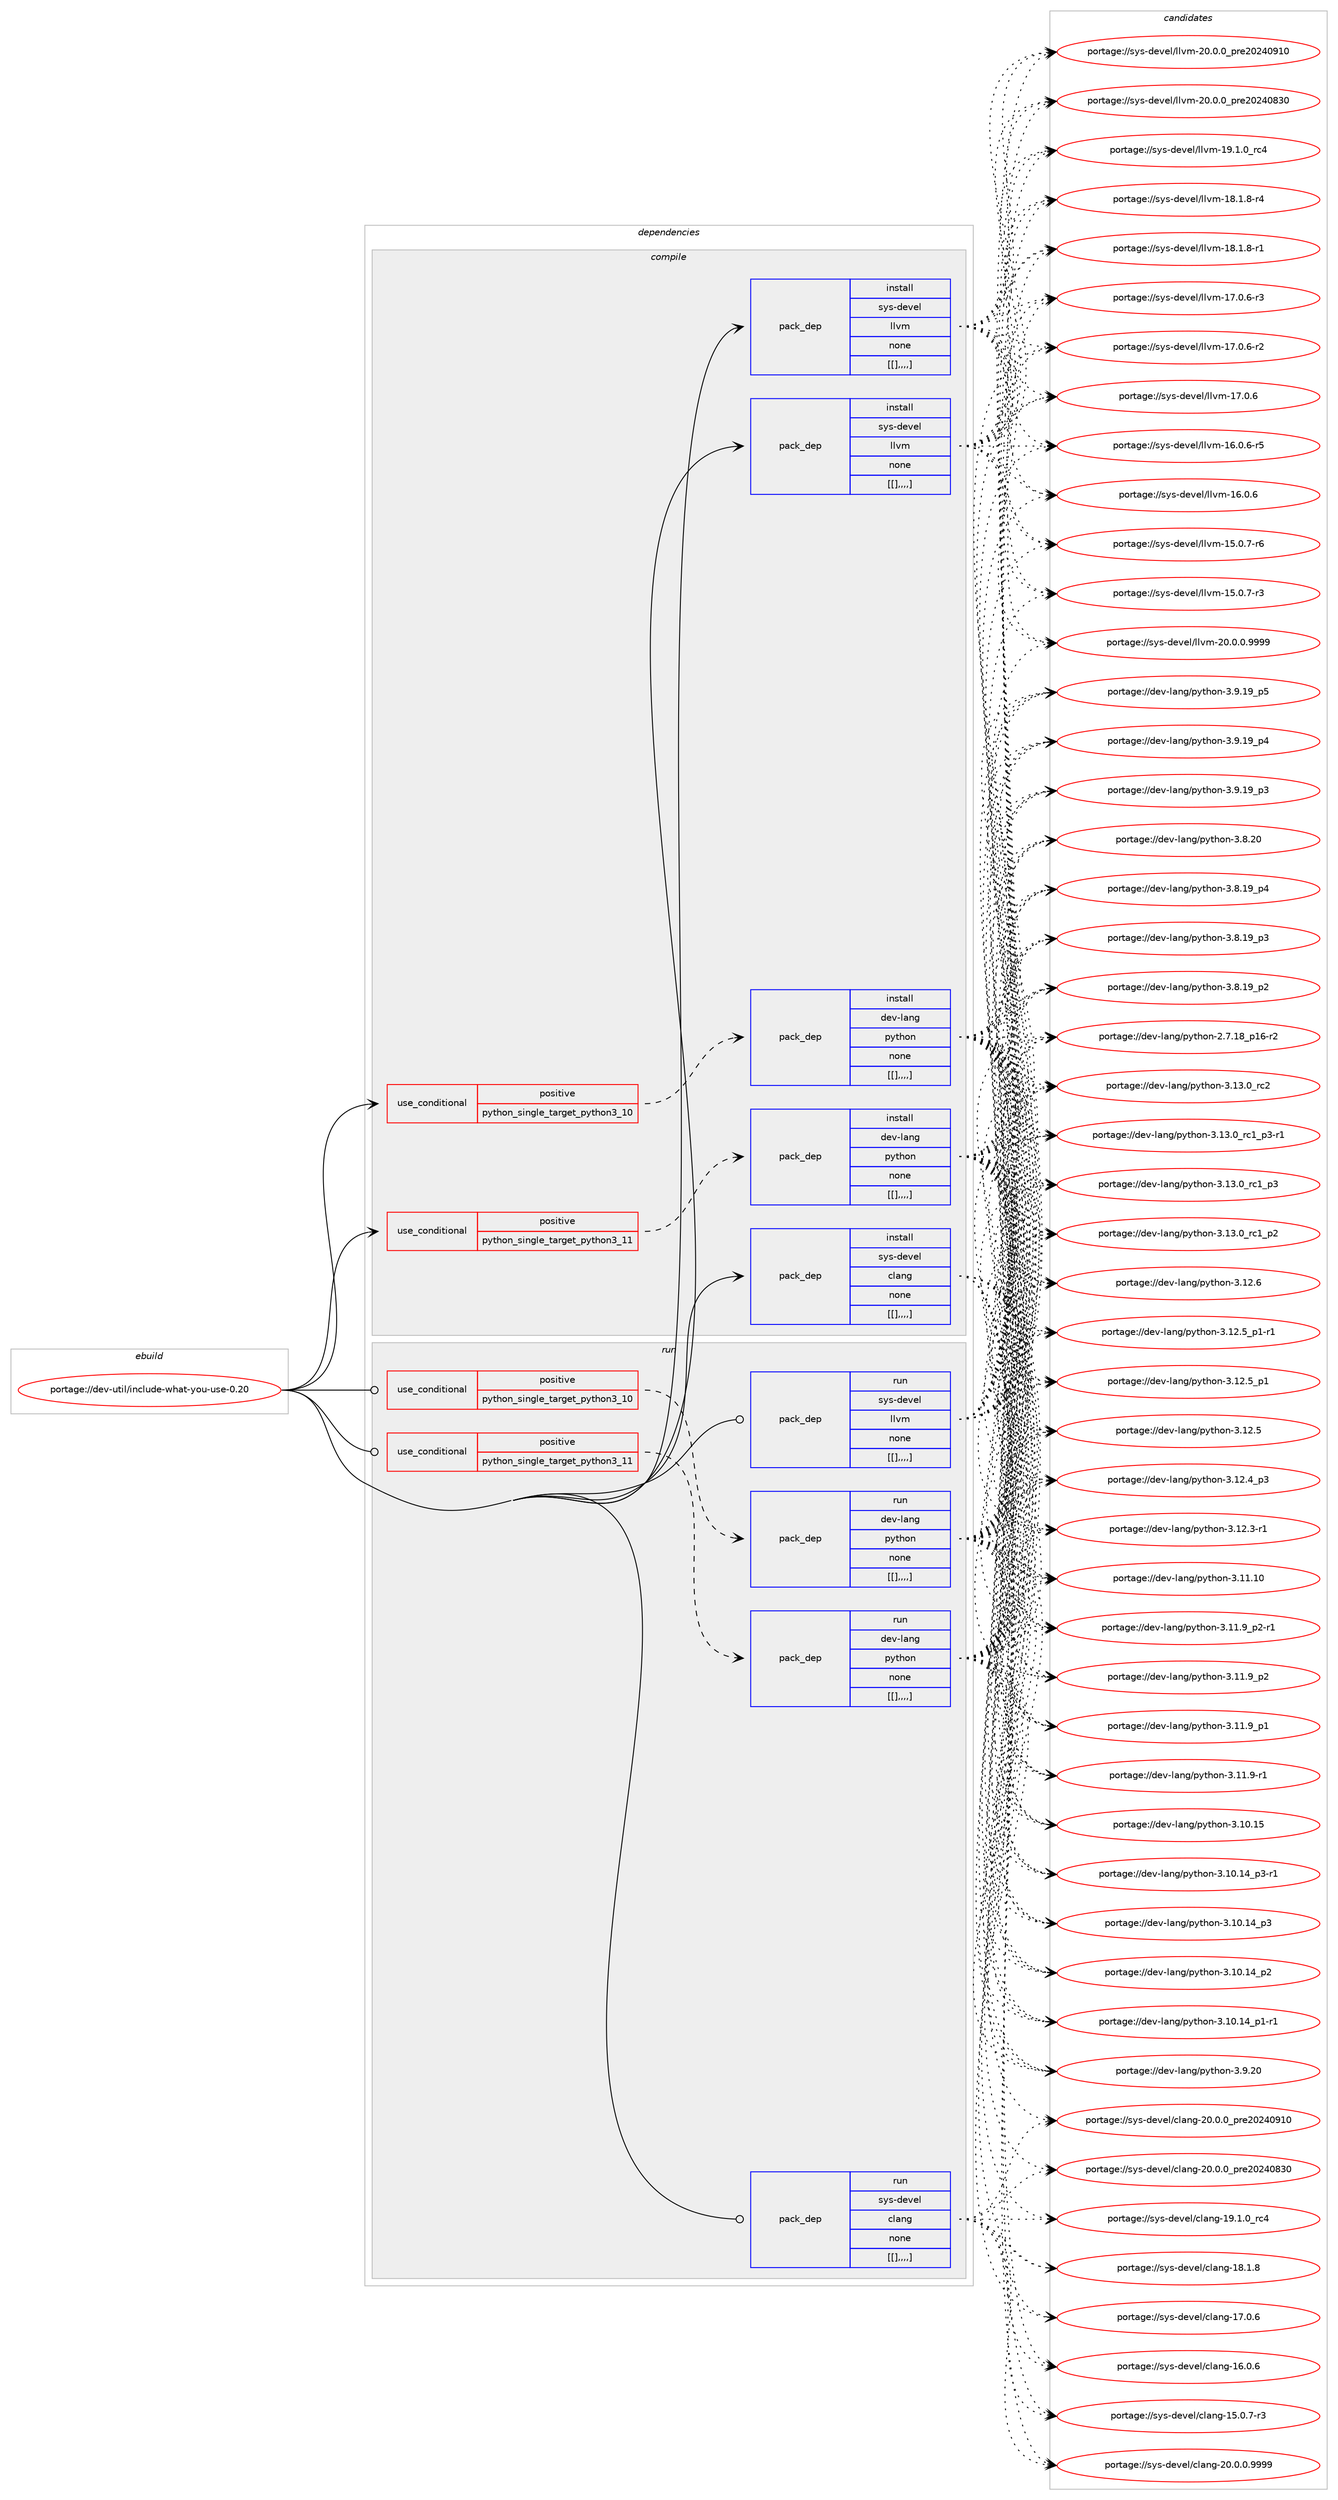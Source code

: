 digraph prolog {

# *************
# Graph options
# *************

newrank=true;
concentrate=true;
compound=true;
graph [rankdir=LR,fontname=Helvetica,fontsize=10,ranksep=1.5];#, ranksep=2.5, nodesep=0.2];
edge  [arrowhead=vee];
node  [fontname=Helvetica,fontsize=10];

# **********
# The ebuild
# **********

subgraph cluster_leftcol {
color=gray;
label=<<i>ebuild</i>>;
id [label="portage://dev-util/include-what-you-use-0.20", color=red, width=4, href="../dev-util/include-what-you-use-0.20.svg"];
}

# ****************
# The dependencies
# ****************

subgraph cluster_midcol {
color=gray;
label=<<i>dependencies</i>>;
subgraph cluster_compile {
fillcolor="#eeeeee";
style=filled;
label=<<i>compile</i>>;
subgraph cond62523 {
dependency219294 [label=<<TABLE BORDER="0" CELLBORDER="1" CELLSPACING="0" CELLPADDING="4"><TR><TD ROWSPAN="3" CELLPADDING="10">use_conditional</TD></TR><TR><TD>positive</TD></TR><TR><TD>python_single_target_python3_10</TD></TR></TABLE>>, shape=none, color=red];
subgraph pack155363 {
dependency219295 [label=<<TABLE BORDER="0" CELLBORDER="1" CELLSPACING="0" CELLPADDING="4" WIDTH="220"><TR><TD ROWSPAN="6" CELLPADDING="30">pack_dep</TD></TR><TR><TD WIDTH="110">install</TD></TR><TR><TD>dev-lang</TD></TR><TR><TD>python</TD></TR><TR><TD>none</TD></TR><TR><TD>[[],,,,]</TD></TR></TABLE>>, shape=none, color=blue];
}
dependency219294:e -> dependency219295:w [weight=20,style="dashed",arrowhead="vee"];
}
id:e -> dependency219294:w [weight=20,style="solid",arrowhead="vee"];
subgraph cond62524 {
dependency219296 [label=<<TABLE BORDER="0" CELLBORDER="1" CELLSPACING="0" CELLPADDING="4"><TR><TD ROWSPAN="3" CELLPADDING="10">use_conditional</TD></TR><TR><TD>positive</TD></TR><TR><TD>python_single_target_python3_11</TD></TR></TABLE>>, shape=none, color=red];
subgraph pack155364 {
dependency219297 [label=<<TABLE BORDER="0" CELLBORDER="1" CELLSPACING="0" CELLPADDING="4" WIDTH="220"><TR><TD ROWSPAN="6" CELLPADDING="30">pack_dep</TD></TR><TR><TD WIDTH="110">install</TD></TR><TR><TD>dev-lang</TD></TR><TR><TD>python</TD></TR><TR><TD>none</TD></TR><TR><TD>[[],,,,]</TD></TR></TABLE>>, shape=none, color=blue];
}
dependency219296:e -> dependency219297:w [weight=20,style="dashed",arrowhead="vee"];
}
id:e -> dependency219296:w [weight=20,style="solid",arrowhead="vee"];
subgraph pack155365 {
dependency219298 [label=<<TABLE BORDER="0" CELLBORDER="1" CELLSPACING="0" CELLPADDING="4" WIDTH="220"><TR><TD ROWSPAN="6" CELLPADDING="30">pack_dep</TD></TR><TR><TD WIDTH="110">install</TD></TR><TR><TD>sys-devel</TD></TR><TR><TD>clang</TD></TR><TR><TD>none</TD></TR><TR><TD>[[],,,,]</TD></TR></TABLE>>, shape=none, color=blue];
}
id:e -> dependency219298:w [weight=20,style="solid",arrowhead="vee"];
subgraph pack155366 {
dependency219299 [label=<<TABLE BORDER="0" CELLBORDER="1" CELLSPACING="0" CELLPADDING="4" WIDTH="220"><TR><TD ROWSPAN="6" CELLPADDING="30">pack_dep</TD></TR><TR><TD WIDTH="110">install</TD></TR><TR><TD>sys-devel</TD></TR><TR><TD>llvm</TD></TR><TR><TD>none</TD></TR><TR><TD>[[],,,,]</TD></TR></TABLE>>, shape=none, color=blue];
}
id:e -> dependency219299:w [weight=20,style="solid",arrowhead="vee"];
subgraph pack155367 {
dependency219300 [label=<<TABLE BORDER="0" CELLBORDER="1" CELLSPACING="0" CELLPADDING="4" WIDTH="220"><TR><TD ROWSPAN="6" CELLPADDING="30">pack_dep</TD></TR><TR><TD WIDTH="110">install</TD></TR><TR><TD>sys-devel</TD></TR><TR><TD>llvm</TD></TR><TR><TD>none</TD></TR><TR><TD>[[],,,,]</TD></TR></TABLE>>, shape=none, color=blue];
}
id:e -> dependency219300:w [weight=20,style="solid",arrowhead="vee"];
}
subgraph cluster_compileandrun {
fillcolor="#eeeeee";
style=filled;
label=<<i>compile and run</i>>;
}
subgraph cluster_run {
fillcolor="#eeeeee";
style=filled;
label=<<i>run</i>>;
subgraph cond62525 {
dependency219301 [label=<<TABLE BORDER="0" CELLBORDER="1" CELLSPACING="0" CELLPADDING="4"><TR><TD ROWSPAN="3" CELLPADDING="10">use_conditional</TD></TR><TR><TD>positive</TD></TR><TR><TD>python_single_target_python3_10</TD></TR></TABLE>>, shape=none, color=red];
subgraph pack155368 {
dependency219302 [label=<<TABLE BORDER="0" CELLBORDER="1" CELLSPACING="0" CELLPADDING="4" WIDTH="220"><TR><TD ROWSPAN="6" CELLPADDING="30">pack_dep</TD></TR><TR><TD WIDTH="110">run</TD></TR><TR><TD>dev-lang</TD></TR><TR><TD>python</TD></TR><TR><TD>none</TD></TR><TR><TD>[[],,,,]</TD></TR></TABLE>>, shape=none, color=blue];
}
dependency219301:e -> dependency219302:w [weight=20,style="dashed",arrowhead="vee"];
}
id:e -> dependency219301:w [weight=20,style="solid",arrowhead="odot"];
subgraph cond62526 {
dependency219303 [label=<<TABLE BORDER="0" CELLBORDER="1" CELLSPACING="0" CELLPADDING="4"><TR><TD ROWSPAN="3" CELLPADDING="10">use_conditional</TD></TR><TR><TD>positive</TD></TR><TR><TD>python_single_target_python3_11</TD></TR></TABLE>>, shape=none, color=red];
subgraph pack155369 {
dependency219304 [label=<<TABLE BORDER="0" CELLBORDER="1" CELLSPACING="0" CELLPADDING="4" WIDTH="220"><TR><TD ROWSPAN="6" CELLPADDING="30">pack_dep</TD></TR><TR><TD WIDTH="110">run</TD></TR><TR><TD>dev-lang</TD></TR><TR><TD>python</TD></TR><TR><TD>none</TD></TR><TR><TD>[[],,,,]</TD></TR></TABLE>>, shape=none, color=blue];
}
dependency219303:e -> dependency219304:w [weight=20,style="dashed",arrowhead="vee"];
}
id:e -> dependency219303:w [weight=20,style="solid",arrowhead="odot"];
subgraph pack155370 {
dependency219305 [label=<<TABLE BORDER="0" CELLBORDER="1" CELLSPACING="0" CELLPADDING="4" WIDTH="220"><TR><TD ROWSPAN="6" CELLPADDING="30">pack_dep</TD></TR><TR><TD WIDTH="110">run</TD></TR><TR><TD>sys-devel</TD></TR><TR><TD>clang</TD></TR><TR><TD>none</TD></TR><TR><TD>[[],,,,]</TD></TR></TABLE>>, shape=none, color=blue];
}
id:e -> dependency219305:w [weight=20,style="solid",arrowhead="odot"];
subgraph pack155371 {
dependency219306 [label=<<TABLE BORDER="0" CELLBORDER="1" CELLSPACING="0" CELLPADDING="4" WIDTH="220"><TR><TD ROWSPAN="6" CELLPADDING="30">pack_dep</TD></TR><TR><TD WIDTH="110">run</TD></TR><TR><TD>sys-devel</TD></TR><TR><TD>llvm</TD></TR><TR><TD>none</TD></TR><TR><TD>[[],,,,]</TD></TR></TABLE>>, shape=none, color=blue];
}
id:e -> dependency219306:w [weight=20,style="solid",arrowhead="odot"];
}
}

# **************
# The candidates
# **************

subgraph cluster_choices {
rank=same;
color=gray;
label=<<i>candidates</i>>;

subgraph choice155363 {
color=black;
nodesep=1;
choice10010111845108971101034711212111610411111045514649514648951149950 [label="portage://dev-lang/python-3.13.0_rc2", color=red, width=4,href="../dev-lang/python-3.13.0_rc2.svg"];
choice1001011184510897110103471121211161041111104551464951464895114994995112514511449 [label="portage://dev-lang/python-3.13.0_rc1_p3-r1", color=red, width=4,href="../dev-lang/python-3.13.0_rc1_p3-r1.svg"];
choice100101118451089711010347112121116104111110455146495146489511499499511251 [label="portage://dev-lang/python-3.13.0_rc1_p3", color=red, width=4,href="../dev-lang/python-3.13.0_rc1_p3.svg"];
choice100101118451089711010347112121116104111110455146495146489511499499511250 [label="portage://dev-lang/python-3.13.0_rc1_p2", color=red, width=4,href="../dev-lang/python-3.13.0_rc1_p2.svg"];
choice10010111845108971101034711212111610411111045514649504654 [label="portage://dev-lang/python-3.12.6", color=red, width=4,href="../dev-lang/python-3.12.6.svg"];
choice1001011184510897110103471121211161041111104551464950465395112494511449 [label="portage://dev-lang/python-3.12.5_p1-r1", color=red, width=4,href="../dev-lang/python-3.12.5_p1-r1.svg"];
choice100101118451089711010347112121116104111110455146495046539511249 [label="portage://dev-lang/python-3.12.5_p1", color=red, width=4,href="../dev-lang/python-3.12.5_p1.svg"];
choice10010111845108971101034711212111610411111045514649504653 [label="portage://dev-lang/python-3.12.5", color=red, width=4,href="../dev-lang/python-3.12.5.svg"];
choice100101118451089711010347112121116104111110455146495046529511251 [label="portage://dev-lang/python-3.12.4_p3", color=red, width=4,href="../dev-lang/python-3.12.4_p3.svg"];
choice100101118451089711010347112121116104111110455146495046514511449 [label="portage://dev-lang/python-3.12.3-r1", color=red, width=4,href="../dev-lang/python-3.12.3-r1.svg"];
choice1001011184510897110103471121211161041111104551464949464948 [label="portage://dev-lang/python-3.11.10", color=red, width=4,href="../dev-lang/python-3.11.10.svg"];
choice1001011184510897110103471121211161041111104551464949465795112504511449 [label="portage://dev-lang/python-3.11.9_p2-r1", color=red, width=4,href="../dev-lang/python-3.11.9_p2-r1.svg"];
choice100101118451089711010347112121116104111110455146494946579511250 [label="portage://dev-lang/python-3.11.9_p2", color=red, width=4,href="../dev-lang/python-3.11.9_p2.svg"];
choice100101118451089711010347112121116104111110455146494946579511249 [label="portage://dev-lang/python-3.11.9_p1", color=red, width=4,href="../dev-lang/python-3.11.9_p1.svg"];
choice100101118451089711010347112121116104111110455146494946574511449 [label="portage://dev-lang/python-3.11.9-r1", color=red, width=4,href="../dev-lang/python-3.11.9-r1.svg"];
choice1001011184510897110103471121211161041111104551464948464953 [label="portage://dev-lang/python-3.10.15", color=red, width=4,href="../dev-lang/python-3.10.15.svg"];
choice100101118451089711010347112121116104111110455146494846495295112514511449 [label="portage://dev-lang/python-3.10.14_p3-r1", color=red, width=4,href="../dev-lang/python-3.10.14_p3-r1.svg"];
choice10010111845108971101034711212111610411111045514649484649529511251 [label="portage://dev-lang/python-3.10.14_p3", color=red, width=4,href="../dev-lang/python-3.10.14_p3.svg"];
choice10010111845108971101034711212111610411111045514649484649529511250 [label="portage://dev-lang/python-3.10.14_p2", color=red, width=4,href="../dev-lang/python-3.10.14_p2.svg"];
choice100101118451089711010347112121116104111110455146494846495295112494511449 [label="portage://dev-lang/python-3.10.14_p1-r1", color=red, width=4,href="../dev-lang/python-3.10.14_p1-r1.svg"];
choice10010111845108971101034711212111610411111045514657465048 [label="portage://dev-lang/python-3.9.20", color=red, width=4,href="../dev-lang/python-3.9.20.svg"];
choice100101118451089711010347112121116104111110455146574649579511253 [label="portage://dev-lang/python-3.9.19_p5", color=red, width=4,href="../dev-lang/python-3.9.19_p5.svg"];
choice100101118451089711010347112121116104111110455146574649579511252 [label="portage://dev-lang/python-3.9.19_p4", color=red, width=4,href="../dev-lang/python-3.9.19_p4.svg"];
choice100101118451089711010347112121116104111110455146574649579511251 [label="portage://dev-lang/python-3.9.19_p3", color=red, width=4,href="../dev-lang/python-3.9.19_p3.svg"];
choice10010111845108971101034711212111610411111045514656465048 [label="portage://dev-lang/python-3.8.20", color=red, width=4,href="../dev-lang/python-3.8.20.svg"];
choice100101118451089711010347112121116104111110455146564649579511252 [label="portage://dev-lang/python-3.8.19_p4", color=red, width=4,href="../dev-lang/python-3.8.19_p4.svg"];
choice100101118451089711010347112121116104111110455146564649579511251 [label="portage://dev-lang/python-3.8.19_p3", color=red, width=4,href="../dev-lang/python-3.8.19_p3.svg"];
choice100101118451089711010347112121116104111110455146564649579511250 [label="portage://dev-lang/python-3.8.19_p2", color=red, width=4,href="../dev-lang/python-3.8.19_p2.svg"];
choice100101118451089711010347112121116104111110455046554649569511249544511450 [label="portage://dev-lang/python-2.7.18_p16-r2", color=red, width=4,href="../dev-lang/python-2.7.18_p16-r2.svg"];
dependency219295:e -> choice10010111845108971101034711212111610411111045514649514648951149950:w [style=dotted,weight="100"];
dependency219295:e -> choice1001011184510897110103471121211161041111104551464951464895114994995112514511449:w [style=dotted,weight="100"];
dependency219295:e -> choice100101118451089711010347112121116104111110455146495146489511499499511251:w [style=dotted,weight="100"];
dependency219295:e -> choice100101118451089711010347112121116104111110455146495146489511499499511250:w [style=dotted,weight="100"];
dependency219295:e -> choice10010111845108971101034711212111610411111045514649504654:w [style=dotted,weight="100"];
dependency219295:e -> choice1001011184510897110103471121211161041111104551464950465395112494511449:w [style=dotted,weight="100"];
dependency219295:e -> choice100101118451089711010347112121116104111110455146495046539511249:w [style=dotted,weight="100"];
dependency219295:e -> choice10010111845108971101034711212111610411111045514649504653:w [style=dotted,weight="100"];
dependency219295:e -> choice100101118451089711010347112121116104111110455146495046529511251:w [style=dotted,weight="100"];
dependency219295:e -> choice100101118451089711010347112121116104111110455146495046514511449:w [style=dotted,weight="100"];
dependency219295:e -> choice1001011184510897110103471121211161041111104551464949464948:w [style=dotted,weight="100"];
dependency219295:e -> choice1001011184510897110103471121211161041111104551464949465795112504511449:w [style=dotted,weight="100"];
dependency219295:e -> choice100101118451089711010347112121116104111110455146494946579511250:w [style=dotted,weight="100"];
dependency219295:e -> choice100101118451089711010347112121116104111110455146494946579511249:w [style=dotted,weight="100"];
dependency219295:e -> choice100101118451089711010347112121116104111110455146494946574511449:w [style=dotted,weight="100"];
dependency219295:e -> choice1001011184510897110103471121211161041111104551464948464953:w [style=dotted,weight="100"];
dependency219295:e -> choice100101118451089711010347112121116104111110455146494846495295112514511449:w [style=dotted,weight="100"];
dependency219295:e -> choice10010111845108971101034711212111610411111045514649484649529511251:w [style=dotted,weight="100"];
dependency219295:e -> choice10010111845108971101034711212111610411111045514649484649529511250:w [style=dotted,weight="100"];
dependency219295:e -> choice100101118451089711010347112121116104111110455146494846495295112494511449:w [style=dotted,weight="100"];
dependency219295:e -> choice10010111845108971101034711212111610411111045514657465048:w [style=dotted,weight="100"];
dependency219295:e -> choice100101118451089711010347112121116104111110455146574649579511253:w [style=dotted,weight="100"];
dependency219295:e -> choice100101118451089711010347112121116104111110455146574649579511252:w [style=dotted,weight="100"];
dependency219295:e -> choice100101118451089711010347112121116104111110455146574649579511251:w [style=dotted,weight="100"];
dependency219295:e -> choice10010111845108971101034711212111610411111045514656465048:w [style=dotted,weight="100"];
dependency219295:e -> choice100101118451089711010347112121116104111110455146564649579511252:w [style=dotted,weight="100"];
dependency219295:e -> choice100101118451089711010347112121116104111110455146564649579511251:w [style=dotted,weight="100"];
dependency219295:e -> choice100101118451089711010347112121116104111110455146564649579511250:w [style=dotted,weight="100"];
dependency219295:e -> choice100101118451089711010347112121116104111110455046554649569511249544511450:w [style=dotted,weight="100"];
}
subgraph choice155364 {
color=black;
nodesep=1;
choice10010111845108971101034711212111610411111045514649514648951149950 [label="portage://dev-lang/python-3.13.0_rc2", color=red, width=4,href="../dev-lang/python-3.13.0_rc2.svg"];
choice1001011184510897110103471121211161041111104551464951464895114994995112514511449 [label="portage://dev-lang/python-3.13.0_rc1_p3-r1", color=red, width=4,href="../dev-lang/python-3.13.0_rc1_p3-r1.svg"];
choice100101118451089711010347112121116104111110455146495146489511499499511251 [label="portage://dev-lang/python-3.13.0_rc1_p3", color=red, width=4,href="../dev-lang/python-3.13.0_rc1_p3.svg"];
choice100101118451089711010347112121116104111110455146495146489511499499511250 [label="portage://dev-lang/python-3.13.0_rc1_p2", color=red, width=4,href="../dev-lang/python-3.13.0_rc1_p2.svg"];
choice10010111845108971101034711212111610411111045514649504654 [label="portage://dev-lang/python-3.12.6", color=red, width=4,href="../dev-lang/python-3.12.6.svg"];
choice1001011184510897110103471121211161041111104551464950465395112494511449 [label="portage://dev-lang/python-3.12.5_p1-r1", color=red, width=4,href="../dev-lang/python-3.12.5_p1-r1.svg"];
choice100101118451089711010347112121116104111110455146495046539511249 [label="portage://dev-lang/python-3.12.5_p1", color=red, width=4,href="../dev-lang/python-3.12.5_p1.svg"];
choice10010111845108971101034711212111610411111045514649504653 [label="portage://dev-lang/python-3.12.5", color=red, width=4,href="../dev-lang/python-3.12.5.svg"];
choice100101118451089711010347112121116104111110455146495046529511251 [label="portage://dev-lang/python-3.12.4_p3", color=red, width=4,href="../dev-lang/python-3.12.4_p3.svg"];
choice100101118451089711010347112121116104111110455146495046514511449 [label="portage://dev-lang/python-3.12.3-r1", color=red, width=4,href="../dev-lang/python-3.12.3-r1.svg"];
choice1001011184510897110103471121211161041111104551464949464948 [label="portage://dev-lang/python-3.11.10", color=red, width=4,href="../dev-lang/python-3.11.10.svg"];
choice1001011184510897110103471121211161041111104551464949465795112504511449 [label="portage://dev-lang/python-3.11.9_p2-r1", color=red, width=4,href="../dev-lang/python-3.11.9_p2-r1.svg"];
choice100101118451089711010347112121116104111110455146494946579511250 [label="portage://dev-lang/python-3.11.9_p2", color=red, width=4,href="../dev-lang/python-3.11.9_p2.svg"];
choice100101118451089711010347112121116104111110455146494946579511249 [label="portage://dev-lang/python-3.11.9_p1", color=red, width=4,href="../dev-lang/python-3.11.9_p1.svg"];
choice100101118451089711010347112121116104111110455146494946574511449 [label="portage://dev-lang/python-3.11.9-r1", color=red, width=4,href="../dev-lang/python-3.11.9-r1.svg"];
choice1001011184510897110103471121211161041111104551464948464953 [label="portage://dev-lang/python-3.10.15", color=red, width=4,href="../dev-lang/python-3.10.15.svg"];
choice100101118451089711010347112121116104111110455146494846495295112514511449 [label="portage://dev-lang/python-3.10.14_p3-r1", color=red, width=4,href="../dev-lang/python-3.10.14_p3-r1.svg"];
choice10010111845108971101034711212111610411111045514649484649529511251 [label="portage://dev-lang/python-3.10.14_p3", color=red, width=4,href="../dev-lang/python-3.10.14_p3.svg"];
choice10010111845108971101034711212111610411111045514649484649529511250 [label="portage://dev-lang/python-3.10.14_p2", color=red, width=4,href="../dev-lang/python-3.10.14_p2.svg"];
choice100101118451089711010347112121116104111110455146494846495295112494511449 [label="portage://dev-lang/python-3.10.14_p1-r1", color=red, width=4,href="../dev-lang/python-3.10.14_p1-r1.svg"];
choice10010111845108971101034711212111610411111045514657465048 [label="portage://dev-lang/python-3.9.20", color=red, width=4,href="../dev-lang/python-3.9.20.svg"];
choice100101118451089711010347112121116104111110455146574649579511253 [label="portage://dev-lang/python-3.9.19_p5", color=red, width=4,href="../dev-lang/python-3.9.19_p5.svg"];
choice100101118451089711010347112121116104111110455146574649579511252 [label="portage://dev-lang/python-3.9.19_p4", color=red, width=4,href="../dev-lang/python-3.9.19_p4.svg"];
choice100101118451089711010347112121116104111110455146574649579511251 [label="portage://dev-lang/python-3.9.19_p3", color=red, width=4,href="../dev-lang/python-3.9.19_p3.svg"];
choice10010111845108971101034711212111610411111045514656465048 [label="portage://dev-lang/python-3.8.20", color=red, width=4,href="../dev-lang/python-3.8.20.svg"];
choice100101118451089711010347112121116104111110455146564649579511252 [label="portage://dev-lang/python-3.8.19_p4", color=red, width=4,href="../dev-lang/python-3.8.19_p4.svg"];
choice100101118451089711010347112121116104111110455146564649579511251 [label="portage://dev-lang/python-3.8.19_p3", color=red, width=4,href="../dev-lang/python-3.8.19_p3.svg"];
choice100101118451089711010347112121116104111110455146564649579511250 [label="portage://dev-lang/python-3.8.19_p2", color=red, width=4,href="../dev-lang/python-3.8.19_p2.svg"];
choice100101118451089711010347112121116104111110455046554649569511249544511450 [label="portage://dev-lang/python-2.7.18_p16-r2", color=red, width=4,href="../dev-lang/python-2.7.18_p16-r2.svg"];
dependency219297:e -> choice10010111845108971101034711212111610411111045514649514648951149950:w [style=dotted,weight="100"];
dependency219297:e -> choice1001011184510897110103471121211161041111104551464951464895114994995112514511449:w [style=dotted,weight="100"];
dependency219297:e -> choice100101118451089711010347112121116104111110455146495146489511499499511251:w [style=dotted,weight="100"];
dependency219297:e -> choice100101118451089711010347112121116104111110455146495146489511499499511250:w [style=dotted,weight="100"];
dependency219297:e -> choice10010111845108971101034711212111610411111045514649504654:w [style=dotted,weight="100"];
dependency219297:e -> choice1001011184510897110103471121211161041111104551464950465395112494511449:w [style=dotted,weight="100"];
dependency219297:e -> choice100101118451089711010347112121116104111110455146495046539511249:w [style=dotted,weight="100"];
dependency219297:e -> choice10010111845108971101034711212111610411111045514649504653:w [style=dotted,weight="100"];
dependency219297:e -> choice100101118451089711010347112121116104111110455146495046529511251:w [style=dotted,weight="100"];
dependency219297:e -> choice100101118451089711010347112121116104111110455146495046514511449:w [style=dotted,weight="100"];
dependency219297:e -> choice1001011184510897110103471121211161041111104551464949464948:w [style=dotted,weight="100"];
dependency219297:e -> choice1001011184510897110103471121211161041111104551464949465795112504511449:w [style=dotted,weight="100"];
dependency219297:e -> choice100101118451089711010347112121116104111110455146494946579511250:w [style=dotted,weight="100"];
dependency219297:e -> choice100101118451089711010347112121116104111110455146494946579511249:w [style=dotted,weight="100"];
dependency219297:e -> choice100101118451089711010347112121116104111110455146494946574511449:w [style=dotted,weight="100"];
dependency219297:e -> choice1001011184510897110103471121211161041111104551464948464953:w [style=dotted,weight="100"];
dependency219297:e -> choice100101118451089711010347112121116104111110455146494846495295112514511449:w [style=dotted,weight="100"];
dependency219297:e -> choice10010111845108971101034711212111610411111045514649484649529511251:w [style=dotted,weight="100"];
dependency219297:e -> choice10010111845108971101034711212111610411111045514649484649529511250:w [style=dotted,weight="100"];
dependency219297:e -> choice100101118451089711010347112121116104111110455146494846495295112494511449:w [style=dotted,weight="100"];
dependency219297:e -> choice10010111845108971101034711212111610411111045514657465048:w [style=dotted,weight="100"];
dependency219297:e -> choice100101118451089711010347112121116104111110455146574649579511253:w [style=dotted,weight="100"];
dependency219297:e -> choice100101118451089711010347112121116104111110455146574649579511252:w [style=dotted,weight="100"];
dependency219297:e -> choice100101118451089711010347112121116104111110455146574649579511251:w [style=dotted,weight="100"];
dependency219297:e -> choice10010111845108971101034711212111610411111045514656465048:w [style=dotted,weight="100"];
dependency219297:e -> choice100101118451089711010347112121116104111110455146564649579511252:w [style=dotted,weight="100"];
dependency219297:e -> choice100101118451089711010347112121116104111110455146564649579511251:w [style=dotted,weight="100"];
dependency219297:e -> choice100101118451089711010347112121116104111110455146564649579511250:w [style=dotted,weight="100"];
dependency219297:e -> choice100101118451089711010347112121116104111110455046554649569511249544511450:w [style=dotted,weight="100"];
}
subgraph choice155365 {
color=black;
nodesep=1;
choice11512111545100101118101108479910897110103455048464846484657575757 [label="portage://sys-devel/clang-20.0.0.9999", color=red, width=4,href="../sys-devel/clang-20.0.0.9999.svg"];
choice1151211154510010111810110847991089711010345504846484648951121141015048505248574948 [label="portage://sys-devel/clang-20.0.0_pre20240910", color=red, width=4,href="../sys-devel/clang-20.0.0_pre20240910.svg"];
choice1151211154510010111810110847991089711010345504846484648951121141015048505248565148 [label="portage://sys-devel/clang-20.0.0_pre20240830", color=red, width=4,href="../sys-devel/clang-20.0.0_pre20240830.svg"];
choice1151211154510010111810110847991089711010345495746494648951149952 [label="portage://sys-devel/clang-19.1.0_rc4", color=red, width=4,href="../sys-devel/clang-19.1.0_rc4.svg"];
choice1151211154510010111810110847991089711010345495646494656 [label="portage://sys-devel/clang-18.1.8", color=red, width=4,href="../sys-devel/clang-18.1.8.svg"];
choice1151211154510010111810110847991089711010345495546484654 [label="portage://sys-devel/clang-17.0.6", color=red, width=4,href="../sys-devel/clang-17.0.6.svg"];
choice1151211154510010111810110847991089711010345495446484654 [label="portage://sys-devel/clang-16.0.6", color=red, width=4,href="../sys-devel/clang-16.0.6.svg"];
choice11512111545100101118101108479910897110103454953464846554511451 [label="portage://sys-devel/clang-15.0.7-r3", color=red, width=4,href="../sys-devel/clang-15.0.7-r3.svg"];
dependency219298:e -> choice11512111545100101118101108479910897110103455048464846484657575757:w [style=dotted,weight="100"];
dependency219298:e -> choice1151211154510010111810110847991089711010345504846484648951121141015048505248574948:w [style=dotted,weight="100"];
dependency219298:e -> choice1151211154510010111810110847991089711010345504846484648951121141015048505248565148:w [style=dotted,weight="100"];
dependency219298:e -> choice1151211154510010111810110847991089711010345495746494648951149952:w [style=dotted,weight="100"];
dependency219298:e -> choice1151211154510010111810110847991089711010345495646494656:w [style=dotted,weight="100"];
dependency219298:e -> choice1151211154510010111810110847991089711010345495546484654:w [style=dotted,weight="100"];
dependency219298:e -> choice1151211154510010111810110847991089711010345495446484654:w [style=dotted,weight="100"];
dependency219298:e -> choice11512111545100101118101108479910897110103454953464846554511451:w [style=dotted,weight="100"];
}
subgraph choice155366 {
color=black;
nodesep=1;
choice1151211154510010111810110847108108118109455048464846484657575757 [label="portage://sys-devel/llvm-20.0.0.9999", color=red, width=4,href="../sys-devel/llvm-20.0.0.9999.svg"];
choice115121115451001011181011084710810811810945504846484648951121141015048505248574948 [label="portage://sys-devel/llvm-20.0.0_pre20240910", color=red, width=4,href="../sys-devel/llvm-20.0.0_pre20240910.svg"];
choice115121115451001011181011084710810811810945504846484648951121141015048505248565148 [label="portage://sys-devel/llvm-20.0.0_pre20240830", color=red, width=4,href="../sys-devel/llvm-20.0.0_pre20240830.svg"];
choice115121115451001011181011084710810811810945495746494648951149952 [label="portage://sys-devel/llvm-19.1.0_rc4", color=red, width=4,href="../sys-devel/llvm-19.1.0_rc4.svg"];
choice1151211154510010111810110847108108118109454956464946564511452 [label="portage://sys-devel/llvm-18.1.8-r4", color=red, width=4,href="../sys-devel/llvm-18.1.8-r4.svg"];
choice1151211154510010111810110847108108118109454956464946564511449 [label="portage://sys-devel/llvm-18.1.8-r1", color=red, width=4,href="../sys-devel/llvm-18.1.8-r1.svg"];
choice1151211154510010111810110847108108118109454955464846544511451 [label="portage://sys-devel/llvm-17.0.6-r3", color=red, width=4,href="../sys-devel/llvm-17.0.6-r3.svg"];
choice1151211154510010111810110847108108118109454955464846544511450 [label="portage://sys-devel/llvm-17.0.6-r2", color=red, width=4,href="../sys-devel/llvm-17.0.6-r2.svg"];
choice115121115451001011181011084710810811810945495546484654 [label="portage://sys-devel/llvm-17.0.6", color=red, width=4,href="../sys-devel/llvm-17.0.6.svg"];
choice1151211154510010111810110847108108118109454954464846544511453 [label="portage://sys-devel/llvm-16.0.6-r5", color=red, width=4,href="../sys-devel/llvm-16.0.6-r5.svg"];
choice115121115451001011181011084710810811810945495446484654 [label="portage://sys-devel/llvm-16.0.6", color=red, width=4,href="../sys-devel/llvm-16.0.6.svg"];
choice1151211154510010111810110847108108118109454953464846554511454 [label="portage://sys-devel/llvm-15.0.7-r6", color=red, width=4,href="../sys-devel/llvm-15.0.7-r6.svg"];
choice1151211154510010111810110847108108118109454953464846554511451 [label="portage://sys-devel/llvm-15.0.7-r3", color=red, width=4,href="../sys-devel/llvm-15.0.7-r3.svg"];
dependency219299:e -> choice1151211154510010111810110847108108118109455048464846484657575757:w [style=dotted,weight="100"];
dependency219299:e -> choice115121115451001011181011084710810811810945504846484648951121141015048505248574948:w [style=dotted,weight="100"];
dependency219299:e -> choice115121115451001011181011084710810811810945504846484648951121141015048505248565148:w [style=dotted,weight="100"];
dependency219299:e -> choice115121115451001011181011084710810811810945495746494648951149952:w [style=dotted,weight="100"];
dependency219299:e -> choice1151211154510010111810110847108108118109454956464946564511452:w [style=dotted,weight="100"];
dependency219299:e -> choice1151211154510010111810110847108108118109454956464946564511449:w [style=dotted,weight="100"];
dependency219299:e -> choice1151211154510010111810110847108108118109454955464846544511451:w [style=dotted,weight="100"];
dependency219299:e -> choice1151211154510010111810110847108108118109454955464846544511450:w [style=dotted,weight="100"];
dependency219299:e -> choice115121115451001011181011084710810811810945495546484654:w [style=dotted,weight="100"];
dependency219299:e -> choice1151211154510010111810110847108108118109454954464846544511453:w [style=dotted,weight="100"];
dependency219299:e -> choice115121115451001011181011084710810811810945495446484654:w [style=dotted,weight="100"];
dependency219299:e -> choice1151211154510010111810110847108108118109454953464846554511454:w [style=dotted,weight="100"];
dependency219299:e -> choice1151211154510010111810110847108108118109454953464846554511451:w [style=dotted,weight="100"];
}
subgraph choice155367 {
color=black;
nodesep=1;
choice1151211154510010111810110847108108118109455048464846484657575757 [label="portage://sys-devel/llvm-20.0.0.9999", color=red, width=4,href="../sys-devel/llvm-20.0.0.9999.svg"];
choice115121115451001011181011084710810811810945504846484648951121141015048505248574948 [label="portage://sys-devel/llvm-20.0.0_pre20240910", color=red, width=4,href="../sys-devel/llvm-20.0.0_pre20240910.svg"];
choice115121115451001011181011084710810811810945504846484648951121141015048505248565148 [label="portage://sys-devel/llvm-20.0.0_pre20240830", color=red, width=4,href="../sys-devel/llvm-20.0.0_pre20240830.svg"];
choice115121115451001011181011084710810811810945495746494648951149952 [label="portage://sys-devel/llvm-19.1.0_rc4", color=red, width=4,href="../sys-devel/llvm-19.1.0_rc4.svg"];
choice1151211154510010111810110847108108118109454956464946564511452 [label="portage://sys-devel/llvm-18.1.8-r4", color=red, width=4,href="../sys-devel/llvm-18.1.8-r4.svg"];
choice1151211154510010111810110847108108118109454956464946564511449 [label="portage://sys-devel/llvm-18.1.8-r1", color=red, width=4,href="../sys-devel/llvm-18.1.8-r1.svg"];
choice1151211154510010111810110847108108118109454955464846544511451 [label="portage://sys-devel/llvm-17.0.6-r3", color=red, width=4,href="../sys-devel/llvm-17.0.6-r3.svg"];
choice1151211154510010111810110847108108118109454955464846544511450 [label="portage://sys-devel/llvm-17.0.6-r2", color=red, width=4,href="../sys-devel/llvm-17.0.6-r2.svg"];
choice115121115451001011181011084710810811810945495546484654 [label="portage://sys-devel/llvm-17.0.6", color=red, width=4,href="../sys-devel/llvm-17.0.6.svg"];
choice1151211154510010111810110847108108118109454954464846544511453 [label="portage://sys-devel/llvm-16.0.6-r5", color=red, width=4,href="../sys-devel/llvm-16.0.6-r5.svg"];
choice115121115451001011181011084710810811810945495446484654 [label="portage://sys-devel/llvm-16.0.6", color=red, width=4,href="../sys-devel/llvm-16.0.6.svg"];
choice1151211154510010111810110847108108118109454953464846554511454 [label="portage://sys-devel/llvm-15.0.7-r6", color=red, width=4,href="../sys-devel/llvm-15.0.7-r6.svg"];
choice1151211154510010111810110847108108118109454953464846554511451 [label="portage://sys-devel/llvm-15.0.7-r3", color=red, width=4,href="../sys-devel/llvm-15.0.7-r3.svg"];
dependency219300:e -> choice1151211154510010111810110847108108118109455048464846484657575757:w [style=dotted,weight="100"];
dependency219300:e -> choice115121115451001011181011084710810811810945504846484648951121141015048505248574948:w [style=dotted,weight="100"];
dependency219300:e -> choice115121115451001011181011084710810811810945504846484648951121141015048505248565148:w [style=dotted,weight="100"];
dependency219300:e -> choice115121115451001011181011084710810811810945495746494648951149952:w [style=dotted,weight="100"];
dependency219300:e -> choice1151211154510010111810110847108108118109454956464946564511452:w [style=dotted,weight="100"];
dependency219300:e -> choice1151211154510010111810110847108108118109454956464946564511449:w [style=dotted,weight="100"];
dependency219300:e -> choice1151211154510010111810110847108108118109454955464846544511451:w [style=dotted,weight="100"];
dependency219300:e -> choice1151211154510010111810110847108108118109454955464846544511450:w [style=dotted,weight="100"];
dependency219300:e -> choice115121115451001011181011084710810811810945495546484654:w [style=dotted,weight="100"];
dependency219300:e -> choice1151211154510010111810110847108108118109454954464846544511453:w [style=dotted,weight="100"];
dependency219300:e -> choice115121115451001011181011084710810811810945495446484654:w [style=dotted,weight="100"];
dependency219300:e -> choice1151211154510010111810110847108108118109454953464846554511454:w [style=dotted,weight="100"];
dependency219300:e -> choice1151211154510010111810110847108108118109454953464846554511451:w [style=dotted,weight="100"];
}
subgraph choice155368 {
color=black;
nodesep=1;
choice10010111845108971101034711212111610411111045514649514648951149950 [label="portage://dev-lang/python-3.13.0_rc2", color=red, width=4,href="../dev-lang/python-3.13.0_rc2.svg"];
choice1001011184510897110103471121211161041111104551464951464895114994995112514511449 [label="portage://dev-lang/python-3.13.0_rc1_p3-r1", color=red, width=4,href="../dev-lang/python-3.13.0_rc1_p3-r1.svg"];
choice100101118451089711010347112121116104111110455146495146489511499499511251 [label="portage://dev-lang/python-3.13.0_rc1_p3", color=red, width=4,href="../dev-lang/python-3.13.0_rc1_p3.svg"];
choice100101118451089711010347112121116104111110455146495146489511499499511250 [label="portage://dev-lang/python-3.13.0_rc1_p2", color=red, width=4,href="../dev-lang/python-3.13.0_rc1_p2.svg"];
choice10010111845108971101034711212111610411111045514649504654 [label="portage://dev-lang/python-3.12.6", color=red, width=4,href="../dev-lang/python-3.12.6.svg"];
choice1001011184510897110103471121211161041111104551464950465395112494511449 [label="portage://dev-lang/python-3.12.5_p1-r1", color=red, width=4,href="../dev-lang/python-3.12.5_p1-r1.svg"];
choice100101118451089711010347112121116104111110455146495046539511249 [label="portage://dev-lang/python-3.12.5_p1", color=red, width=4,href="../dev-lang/python-3.12.5_p1.svg"];
choice10010111845108971101034711212111610411111045514649504653 [label="portage://dev-lang/python-3.12.5", color=red, width=4,href="../dev-lang/python-3.12.5.svg"];
choice100101118451089711010347112121116104111110455146495046529511251 [label="portage://dev-lang/python-3.12.4_p3", color=red, width=4,href="../dev-lang/python-3.12.4_p3.svg"];
choice100101118451089711010347112121116104111110455146495046514511449 [label="portage://dev-lang/python-3.12.3-r1", color=red, width=4,href="../dev-lang/python-3.12.3-r1.svg"];
choice1001011184510897110103471121211161041111104551464949464948 [label="portage://dev-lang/python-3.11.10", color=red, width=4,href="../dev-lang/python-3.11.10.svg"];
choice1001011184510897110103471121211161041111104551464949465795112504511449 [label="portage://dev-lang/python-3.11.9_p2-r1", color=red, width=4,href="../dev-lang/python-3.11.9_p2-r1.svg"];
choice100101118451089711010347112121116104111110455146494946579511250 [label="portage://dev-lang/python-3.11.9_p2", color=red, width=4,href="../dev-lang/python-3.11.9_p2.svg"];
choice100101118451089711010347112121116104111110455146494946579511249 [label="portage://dev-lang/python-3.11.9_p1", color=red, width=4,href="../dev-lang/python-3.11.9_p1.svg"];
choice100101118451089711010347112121116104111110455146494946574511449 [label="portage://dev-lang/python-3.11.9-r1", color=red, width=4,href="../dev-lang/python-3.11.9-r1.svg"];
choice1001011184510897110103471121211161041111104551464948464953 [label="portage://dev-lang/python-3.10.15", color=red, width=4,href="../dev-lang/python-3.10.15.svg"];
choice100101118451089711010347112121116104111110455146494846495295112514511449 [label="portage://dev-lang/python-3.10.14_p3-r1", color=red, width=4,href="../dev-lang/python-3.10.14_p3-r1.svg"];
choice10010111845108971101034711212111610411111045514649484649529511251 [label="portage://dev-lang/python-3.10.14_p3", color=red, width=4,href="../dev-lang/python-3.10.14_p3.svg"];
choice10010111845108971101034711212111610411111045514649484649529511250 [label="portage://dev-lang/python-3.10.14_p2", color=red, width=4,href="../dev-lang/python-3.10.14_p2.svg"];
choice100101118451089711010347112121116104111110455146494846495295112494511449 [label="portage://dev-lang/python-3.10.14_p1-r1", color=red, width=4,href="../dev-lang/python-3.10.14_p1-r1.svg"];
choice10010111845108971101034711212111610411111045514657465048 [label="portage://dev-lang/python-3.9.20", color=red, width=4,href="../dev-lang/python-3.9.20.svg"];
choice100101118451089711010347112121116104111110455146574649579511253 [label="portage://dev-lang/python-3.9.19_p5", color=red, width=4,href="../dev-lang/python-3.9.19_p5.svg"];
choice100101118451089711010347112121116104111110455146574649579511252 [label="portage://dev-lang/python-3.9.19_p4", color=red, width=4,href="../dev-lang/python-3.9.19_p4.svg"];
choice100101118451089711010347112121116104111110455146574649579511251 [label="portage://dev-lang/python-3.9.19_p3", color=red, width=4,href="../dev-lang/python-3.9.19_p3.svg"];
choice10010111845108971101034711212111610411111045514656465048 [label="portage://dev-lang/python-3.8.20", color=red, width=4,href="../dev-lang/python-3.8.20.svg"];
choice100101118451089711010347112121116104111110455146564649579511252 [label="portage://dev-lang/python-3.8.19_p4", color=red, width=4,href="../dev-lang/python-3.8.19_p4.svg"];
choice100101118451089711010347112121116104111110455146564649579511251 [label="portage://dev-lang/python-3.8.19_p3", color=red, width=4,href="../dev-lang/python-3.8.19_p3.svg"];
choice100101118451089711010347112121116104111110455146564649579511250 [label="portage://dev-lang/python-3.8.19_p2", color=red, width=4,href="../dev-lang/python-3.8.19_p2.svg"];
choice100101118451089711010347112121116104111110455046554649569511249544511450 [label="portage://dev-lang/python-2.7.18_p16-r2", color=red, width=4,href="../dev-lang/python-2.7.18_p16-r2.svg"];
dependency219302:e -> choice10010111845108971101034711212111610411111045514649514648951149950:w [style=dotted,weight="100"];
dependency219302:e -> choice1001011184510897110103471121211161041111104551464951464895114994995112514511449:w [style=dotted,weight="100"];
dependency219302:e -> choice100101118451089711010347112121116104111110455146495146489511499499511251:w [style=dotted,weight="100"];
dependency219302:e -> choice100101118451089711010347112121116104111110455146495146489511499499511250:w [style=dotted,weight="100"];
dependency219302:e -> choice10010111845108971101034711212111610411111045514649504654:w [style=dotted,weight="100"];
dependency219302:e -> choice1001011184510897110103471121211161041111104551464950465395112494511449:w [style=dotted,weight="100"];
dependency219302:e -> choice100101118451089711010347112121116104111110455146495046539511249:w [style=dotted,weight="100"];
dependency219302:e -> choice10010111845108971101034711212111610411111045514649504653:w [style=dotted,weight="100"];
dependency219302:e -> choice100101118451089711010347112121116104111110455146495046529511251:w [style=dotted,weight="100"];
dependency219302:e -> choice100101118451089711010347112121116104111110455146495046514511449:w [style=dotted,weight="100"];
dependency219302:e -> choice1001011184510897110103471121211161041111104551464949464948:w [style=dotted,weight="100"];
dependency219302:e -> choice1001011184510897110103471121211161041111104551464949465795112504511449:w [style=dotted,weight="100"];
dependency219302:e -> choice100101118451089711010347112121116104111110455146494946579511250:w [style=dotted,weight="100"];
dependency219302:e -> choice100101118451089711010347112121116104111110455146494946579511249:w [style=dotted,weight="100"];
dependency219302:e -> choice100101118451089711010347112121116104111110455146494946574511449:w [style=dotted,weight="100"];
dependency219302:e -> choice1001011184510897110103471121211161041111104551464948464953:w [style=dotted,weight="100"];
dependency219302:e -> choice100101118451089711010347112121116104111110455146494846495295112514511449:w [style=dotted,weight="100"];
dependency219302:e -> choice10010111845108971101034711212111610411111045514649484649529511251:w [style=dotted,weight="100"];
dependency219302:e -> choice10010111845108971101034711212111610411111045514649484649529511250:w [style=dotted,weight="100"];
dependency219302:e -> choice100101118451089711010347112121116104111110455146494846495295112494511449:w [style=dotted,weight="100"];
dependency219302:e -> choice10010111845108971101034711212111610411111045514657465048:w [style=dotted,weight="100"];
dependency219302:e -> choice100101118451089711010347112121116104111110455146574649579511253:w [style=dotted,weight="100"];
dependency219302:e -> choice100101118451089711010347112121116104111110455146574649579511252:w [style=dotted,weight="100"];
dependency219302:e -> choice100101118451089711010347112121116104111110455146574649579511251:w [style=dotted,weight="100"];
dependency219302:e -> choice10010111845108971101034711212111610411111045514656465048:w [style=dotted,weight="100"];
dependency219302:e -> choice100101118451089711010347112121116104111110455146564649579511252:w [style=dotted,weight="100"];
dependency219302:e -> choice100101118451089711010347112121116104111110455146564649579511251:w [style=dotted,weight="100"];
dependency219302:e -> choice100101118451089711010347112121116104111110455146564649579511250:w [style=dotted,weight="100"];
dependency219302:e -> choice100101118451089711010347112121116104111110455046554649569511249544511450:w [style=dotted,weight="100"];
}
subgraph choice155369 {
color=black;
nodesep=1;
choice10010111845108971101034711212111610411111045514649514648951149950 [label="portage://dev-lang/python-3.13.0_rc2", color=red, width=4,href="../dev-lang/python-3.13.0_rc2.svg"];
choice1001011184510897110103471121211161041111104551464951464895114994995112514511449 [label="portage://dev-lang/python-3.13.0_rc1_p3-r1", color=red, width=4,href="../dev-lang/python-3.13.0_rc1_p3-r1.svg"];
choice100101118451089711010347112121116104111110455146495146489511499499511251 [label="portage://dev-lang/python-3.13.0_rc1_p3", color=red, width=4,href="../dev-lang/python-3.13.0_rc1_p3.svg"];
choice100101118451089711010347112121116104111110455146495146489511499499511250 [label="portage://dev-lang/python-3.13.0_rc1_p2", color=red, width=4,href="../dev-lang/python-3.13.0_rc1_p2.svg"];
choice10010111845108971101034711212111610411111045514649504654 [label="portage://dev-lang/python-3.12.6", color=red, width=4,href="../dev-lang/python-3.12.6.svg"];
choice1001011184510897110103471121211161041111104551464950465395112494511449 [label="portage://dev-lang/python-3.12.5_p1-r1", color=red, width=4,href="../dev-lang/python-3.12.5_p1-r1.svg"];
choice100101118451089711010347112121116104111110455146495046539511249 [label="portage://dev-lang/python-3.12.5_p1", color=red, width=4,href="../dev-lang/python-3.12.5_p1.svg"];
choice10010111845108971101034711212111610411111045514649504653 [label="portage://dev-lang/python-3.12.5", color=red, width=4,href="../dev-lang/python-3.12.5.svg"];
choice100101118451089711010347112121116104111110455146495046529511251 [label="portage://dev-lang/python-3.12.4_p3", color=red, width=4,href="../dev-lang/python-3.12.4_p3.svg"];
choice100101118451089711010347112121116104111110455146495046514511449 [label="portage://dev-lang/python-3.12.3-r1", color=red, width=4,href="../dev-lang/python-3.12.3-r1.svg"];
choice1001011184510897110103471121211161041111104551464949464948 [label="portage://dev-lang/python-3.11.10", color=red, width=4,href="../dev-lang/python-3.11.10.svg"];
choice1001011184510897110103471121211161041111104551464949465795112504511449 [label="portage://dev-lang/python-3.11.9_p2-r1", color=red, width=4,href="../dev-lang/python-3.11.9_p2-r1.svg"];
choice100101118451089711010347112121116104111110455146494946579511250 [label="portage://dev-lang/python-3.11.9_p2", color=red, width=4,href="../dev-lang/python-3.11.9_p2.svg"];
choice100101118451089711010347112121116104111110455146494946579511249 [label="portage://dev-lang/python-3.11.9_p1", color=red, width=4,href="../dev-lang/python-3.11.9_p1.svg"];
choice100101118451089711010347112121116104111110455146494946574511449 [label="portage://dev-lang/python-3.11.9-r1", color=red, width=4,href="../dev-lang/python-3.11.9-r1.svg"];
choice1001011184510897110103471121211161041111104551464948464953 [label="portage://dev-lang/python-3.10.15", color=red, width=4,href="../dev-lang/python-3.10.15.svg"];
choice100101118451089711010347112121116104111110455146494846495295112514511449 [label="portage://dev-lang/python-3.10.14_p3-r1", color=red, width=4,href="../dev-lang/python-3.10.14_p3-r1.svg"];
choice10010111845108971101034711212111610411111045514649484649529511251 [label="portage://dev-lang/python-3.10.14_p3", color=red, width=4,href="../dev-lang/python-3.10.14_p3.svg"];
choice10010111845108971101034711212111610411111045514649484649529511250 [label="portage://dev-lang/python-3.10.14_p2", color=red, width=4,href="../dev-lang/python-3.10.14_p2.svg"];
choice100101118451089711010347112121116104111110455146494846495295112494511449 [label="portage://dev-lang/python-3.10.14_p1-r1", color=red, width=4,href="../dev-lang/python-3.10.14_p1-r1.svg"];
choice10010111845108971101034711212111610411111045514657465048 [label="portage://dev-lang/python-3.9.20", color=red, width=4,href="../dev-lang/python-3.9.20.svg"];
choice100101118451089711010347112121116104111110455146574649579511253 [label="portage://dev-lang/python-3.9.19_p5", color=red, width=4,href="../dev-lang/python-3.9.19_p5.svg"];
choice100101118451089711010347112121116104111110455146574649579511252 [label="portage://dev-lang/python-3.9.19_p4", color=red, width=4,href="../dev-lang/python-3.9.19_p4.svg"];
choice100101118451089711010347112121116104111110455146574649579511251 [label="portage://dev-lang/python-3.9.19_p3", color=red, width=4,href="../dev-lang/python-3.9.19_p3.svg"];
choice10010111845108971101034711212111610411111045514656465048 [label="portage://dev-lang/python-3.8.20", color=red, width=4,href="../dev-lang/python-3.8.20.svg"];
choice100101118451089711010347112121116104111110455146564649579511252 [label="portage://dev-lang/python-3.8.19_p4", color=red, width=4,href="../dev-lang/python-3.8.19_p4.svg"];
choice100101118451089711010347112121116104111110455146564649579511251 [label="portage://dev-lang/python-3.8.19_p3", color=red, width=4,href="../dev-lang/python-3.8.19_p3.svg"];
choice100101118451089711010347112121116104111110455146564649579511250 [label="portage://dev-lang/python-3.8.19_p2", color=red, width=4,href="../dev-lang/python-3.8.19_p2.svg"];
choice100101118451089711010347112121116104111110455046554649569511249544511450 [label="portage://dev-lang/python-2.7.18_p16-r2", color=red, width=4,href="../dev-lang/python-2.7.18_p16-r2.svg"];
dependency219304:e -> choice10010111845108971101034711212111610411111045514649514648951149950:w [style=dotted,weight="100"];
dependency219304:e -> choice1001011184510897110103471121211161041111104551464951464895114994995112514511449:w [style=dotted,weight="100"];
dependency219304:e -> choice100101118451089711010347112121116104111110455146495146489511499499511251:w [style=dotted,weight="100"];
dependency219304:e -> choice100101118451089711010347112121116104111110455146495146489511499499511250:w [style=dotted,weight="100"];
dependency219304:e -> choice10010111845108971101034711212111610411111045514649504654:w [style=dotted,weight="100"];
dependency219304:e -> choice1001011184510897110103471121211161041111104551464950465395112494511449:w [style=dotted,weight="100"];
dependency219304:e -> choice100101118451089711010347112121116104111110455146495046539511249:w [style=dotted,weight="100"];
dependency219304:e -> choice10010111845108971101034711212111610411111045514649504653:w [style=dotted,weight="100"];
dependency219304:e -> choice100101118451089711010347112121116104111110455146495046529511251:w [style=dotted,weight="100"];
dependency219304:e -> choice100101118451089711010347112121116104111110455146495046514511449:w [style=dotted,weight="100"];
dependency219304:e -> choice1001011184510897110103471121211161041111104551464949464948:w [style=dotted,weight="100"];
dependency219304:e -> choice1001011184510897110103471121211161041111104551464949465795112504511449:w [style=dotted,weight="100"];
dependency219304:e -> choice100101118451089711010347112121116104111110455146494946579511250:w [style=dotted,weight="100"];
dependency219304:e -> choice100101118451089711010347112121116104111110455146494946579511249:w [style=dotted,weight="100"];
dependency219304:e -> choice100101118451089711010347112121116104111110455146494946574511449:w [style=dotted,weight="100"];
dependency219304:e -> choice1001011184510897110103471121211161041111104551464948464953:w [style=dotted,weight="100"];
dependency219304:e -> choice100101118451089711010347112121116104111110455146494846495295112514511449:w [style=dotted,weight="100"];
dependency219304:e -> choice10010111845108971101034711212111610411111045514649484649529511251:w [style=dotted,weight="100"];
dependency219304:e -> choice10010111845108971101034711212111610411111045514649484649529511250:w [style=dotted,weight="100"];
dependency219304:e -> choice100101118451089711010347112121116104111110455146494846495295112494511449:w [style=dotted,weight="100"];
dependency219304:e -> choice10010111845108971101034711212111610411111045514657465048:w [style=dotted,weight="100"];
dependency219304:e -> choice100101118451089711010347112121116104111110455146574649579511253:w [style=dotted,weight="100"];
dependency219304:e -> choice100101118451089711010347112121116104111110455146574649579511252:w [style=dotted,weight="100"];
dependency219304:e -> choice100101118451089711010347112121116104111110455146574649579511251:w [style=dotted,weight="100"];
dependency219304:e -> choice10010111845108971101034711212111610411111045514656465048:w [style=dotted,weight="100"];
dependency219304:e -> choice100101118451089711010347112121116104111110455146564649579511252:w [style=dotted,weight="100"];
dependency219304:e -> choice100101118451089711010347112121116104111110455146564649579511251:w [style=dotted,weight="100"];
dependency219304:e -> choice100101118451089711010347112121116104111110455146564649579511250:w [style=dotted,weight="100"];
dependency219304:e -> choice100101118451089711010347112121116104111110455046554649569511249544511450:w [style=dotted,weight="100"];
}
subgraph choice155370 {
color=black;
nodesep=1;
choice11512111545100101118101108479910897110103455048464846484657575757 [label="portage://sys-devel/clang-20.0.0.9999", color=red, width=4,href="../sys-devel/clang-20.0.0.9999.svg"];
choice1151211154510010111810110847991089711010345504846484648951121141015048505248574948 [label="portage://sys-devel/clang-20.0.0_pre20240910", color=red, width=4,href="../sys-devel/clang-20.0.0_pre20240910.svg"];
choice1151211154510010111810110847991089711010345504846484648951121141015048505248565148 [label="portage://sys-devel/clang-20.0.0_pre20240830", color=red, width=4,href="../sys-devel/clang-20.0.0_pre20240830.svg"];
choice1151211154510010111810110847991089711010345495746494648951149952 [label="portage://sys-devel/clang-19.1.0_rc4", color=red, width=4,href="../sys-devel/clang-19.1.0_rc4.svg"];
choice1151211154510010111810110847991089711010345495646494656 [label="portage://sys-devel/clang-18.1.8", color=red, width=4,href="../sys-devel/clang-18.1.8.svg"];
choice1151211154510010111810110847991089711010345495546484654 [label="portage://sys-devel/clang-17.0.6", color=red, width=4,href="../sys-devel/clang-17.0.6.svg"];
choice1151211154510010111810110847991089711010345495446484654 [label="portage://sys-devel/clang-16.0.6", color=red, width=4,href="../sys-devel/clang-16.0.6.svg"];
choice11512111545100101118101108479910897110103454953464846554511451 [label="portage://sys-devel/clang-15.0.7-r3", color=red, width=4,href="../sys-devel/clang-15.0.7-r3.svg"];
dependency219305:e -> choice11512111545100101118101108479910897110103455048464846484657575757:w [style=dotted,weight="100"];
dependency219305:e -> choice1151211154510010111810110847991089711010345504846484648951121141015048505248574948:w [style=dotted,weight="100"];
dependency219305:e -> choice1151211154510010111810110847991089711010345504846484648951121141015048505248565148:w [style=dotted,weight="100"];
dependency219305:e -> choice1151211154510010111810110847991089711010345495746494648951149952:w [style=dotted,weight="100"];
dependency219305:e -> choice1151211154510010111810110847991089711010345495646494656:w [style=dotted,weight="100"];
dependency219305:e -> choice1151211154510010111810110847991089711010345495546484654:w [style=dotted,weight="100"];
dependency219305:e -> choice1151211154510010111810110847991089711010345495446484654:w [style=dotted,weight="100"];
dependency219305:e -> choice11512111545100101118101108479910897110103454953464846554511451:w [style=dotted,weight="100"];
}
subgraph choice155371 {
color=black;
nodesep=1;
choice1151211154510010111810110847108108118109455048464846484657575757 [label="portage://sys-devel/llvm-20.0.0.9999", color=red, width=4,href="../sys-devel/llvm-20.0.0.9999.svg"];
choice115121115451001011181011084710810811810945504846484648951121141015048505248574948 [label="portage://sys-devel/llvm-20.0.0_pre20240910", color=red, width=4,href="../sys-devel/llvm-20.0.0_pre20240910.svg"];
choice115121115451001011181011084710810811810945504846484648951121141015048505248565148 [label="portage://sys-devel/llvm-20.0.0_pre20240830", color=red, width=4,href="../sys-devel/llvm-20.0.0_pre20240830.svg"];
choice115121115451001011181011084710810811810945495746494648951149952 [label="portage://sys-devel/llvm-19.1.0_rc4", color=red, width=4,href="../sys-devel/llvm-19.1.0_rc4.svg"];
choice1151211154510010111810110847108108118109454956464946564511452 [label="portage://sys-devel/llvm-18.1.8-r4", color=red, width=4,href="../sys-devel/llvm-18.1.8-r4.svg"];
choice1151211154510010111810110847108108118109454956464946564511449 [label="portage://sys-devel/llvm-18.1.8-r1", color=red, width=4,href="../sys-devel/llvm-18.1.8-r1.svg"];
choice1151211154510010111810110847108108118109454955464846544511451 [label="portage://sys-devel/llvm-17.0.6-r3", color=red, width=4,href="../sys-devel/llvm-17.0.6-r3.svg"];
choice1151211154510010111810110847108108118109454955464846544511450 [label="portage://sys-devel/llvm-17.0.6-r2", color=red, width=4,href="../sys-devel/llvm-17.0.6-r2.svg"];
choice115121115451001011181011084710810811810945495546484654 [label="portage://sys-devel/llvm-17.0.6", color=red, width=4,href="../sys-devel/llvm-17.0.6.svg"];
choice1151211154510010111810110847108108118109454954464846544511453 [label="portage://sys-devel/llvm-16.0.6-r5", color=red, width=4,href="../sys-devel/llvm-16.0.6-r5.svg"];
choice115121115451001011181011084710810811810945495446484654 [label="portage://sys-devel/llvm-16.0.6", color=red, width=4,href="../sys-devel/llvm-16.0.6.svg"];
choice1151211154510010111810110847108108118109454953464846554511454 [label="portage://sys-devel/llvm-15.0.7-r6", color=red, width=4,href="../sys-devel/llvm-15.0.7-r6.svg"];
choice1151211154510010111810110847108108118109454953464846554511451 [label="portage://sys-devel/llvm-15.0.7-r3", color=red, width=4,href="../sys-devel/llvm-15.0.7-r3.svg"];
dependency219306:e -> choice1151211154510010111810110847108108118109455048464846484657575757:w [style=dotted,weight="100"];
dependency219306:e -> choice115121115451001011181011084710810811810945504846484648951121141015048505248574948:w [style=dotted,weight="100"];
dependency219306:e -> choice115121115451001011181011084710810811810945504846484648951121141015048505248565148:w [style=dotted,weight="100"];
dependency219306:e -> choice115121115451001011181011084710810811810945495746494648951149952:w [style=dotted,weight="100"];
dependency219306:e -> choice1151211154510010111810110847108108118109454956464946564511452:w [style=dotted,weight="100"];
dependency219306:e -> choice1151211154510010111810110847108108118109454956464946564511449:w [style=dotted,weight="100"];
dependency219306:e -> choice1151211154510010111810110847108108118109454955464846544511451:w [style=dotted,weight="100"];
dependency219306:e -> choice1151211154510010111810110847108108118109454955464846544511450:w [style=dotted,weight="100"];
dependency219306:e -> choice115121115451001011181011084710810811810945495546484654:w [style=dotted,weight="100"];
dependency219306:e -> choice1151211154510010111810110847108108118109454954464846544511453:w [style=dotted,weight="100"];
dependency219306:e -> choice115121115451001011181011084710810811810945495446484654:w [style=dotted,weight="100"];
dependency219306:e -> choice1151211154510010111810110847108108118109454953464846554511454:w [style=dotted,weight="100"];
dependency219306:e -> choice1151211154510010111810110847108108118109454953464846554511451:w [style=dotted,weight="100"];
}
}

}
